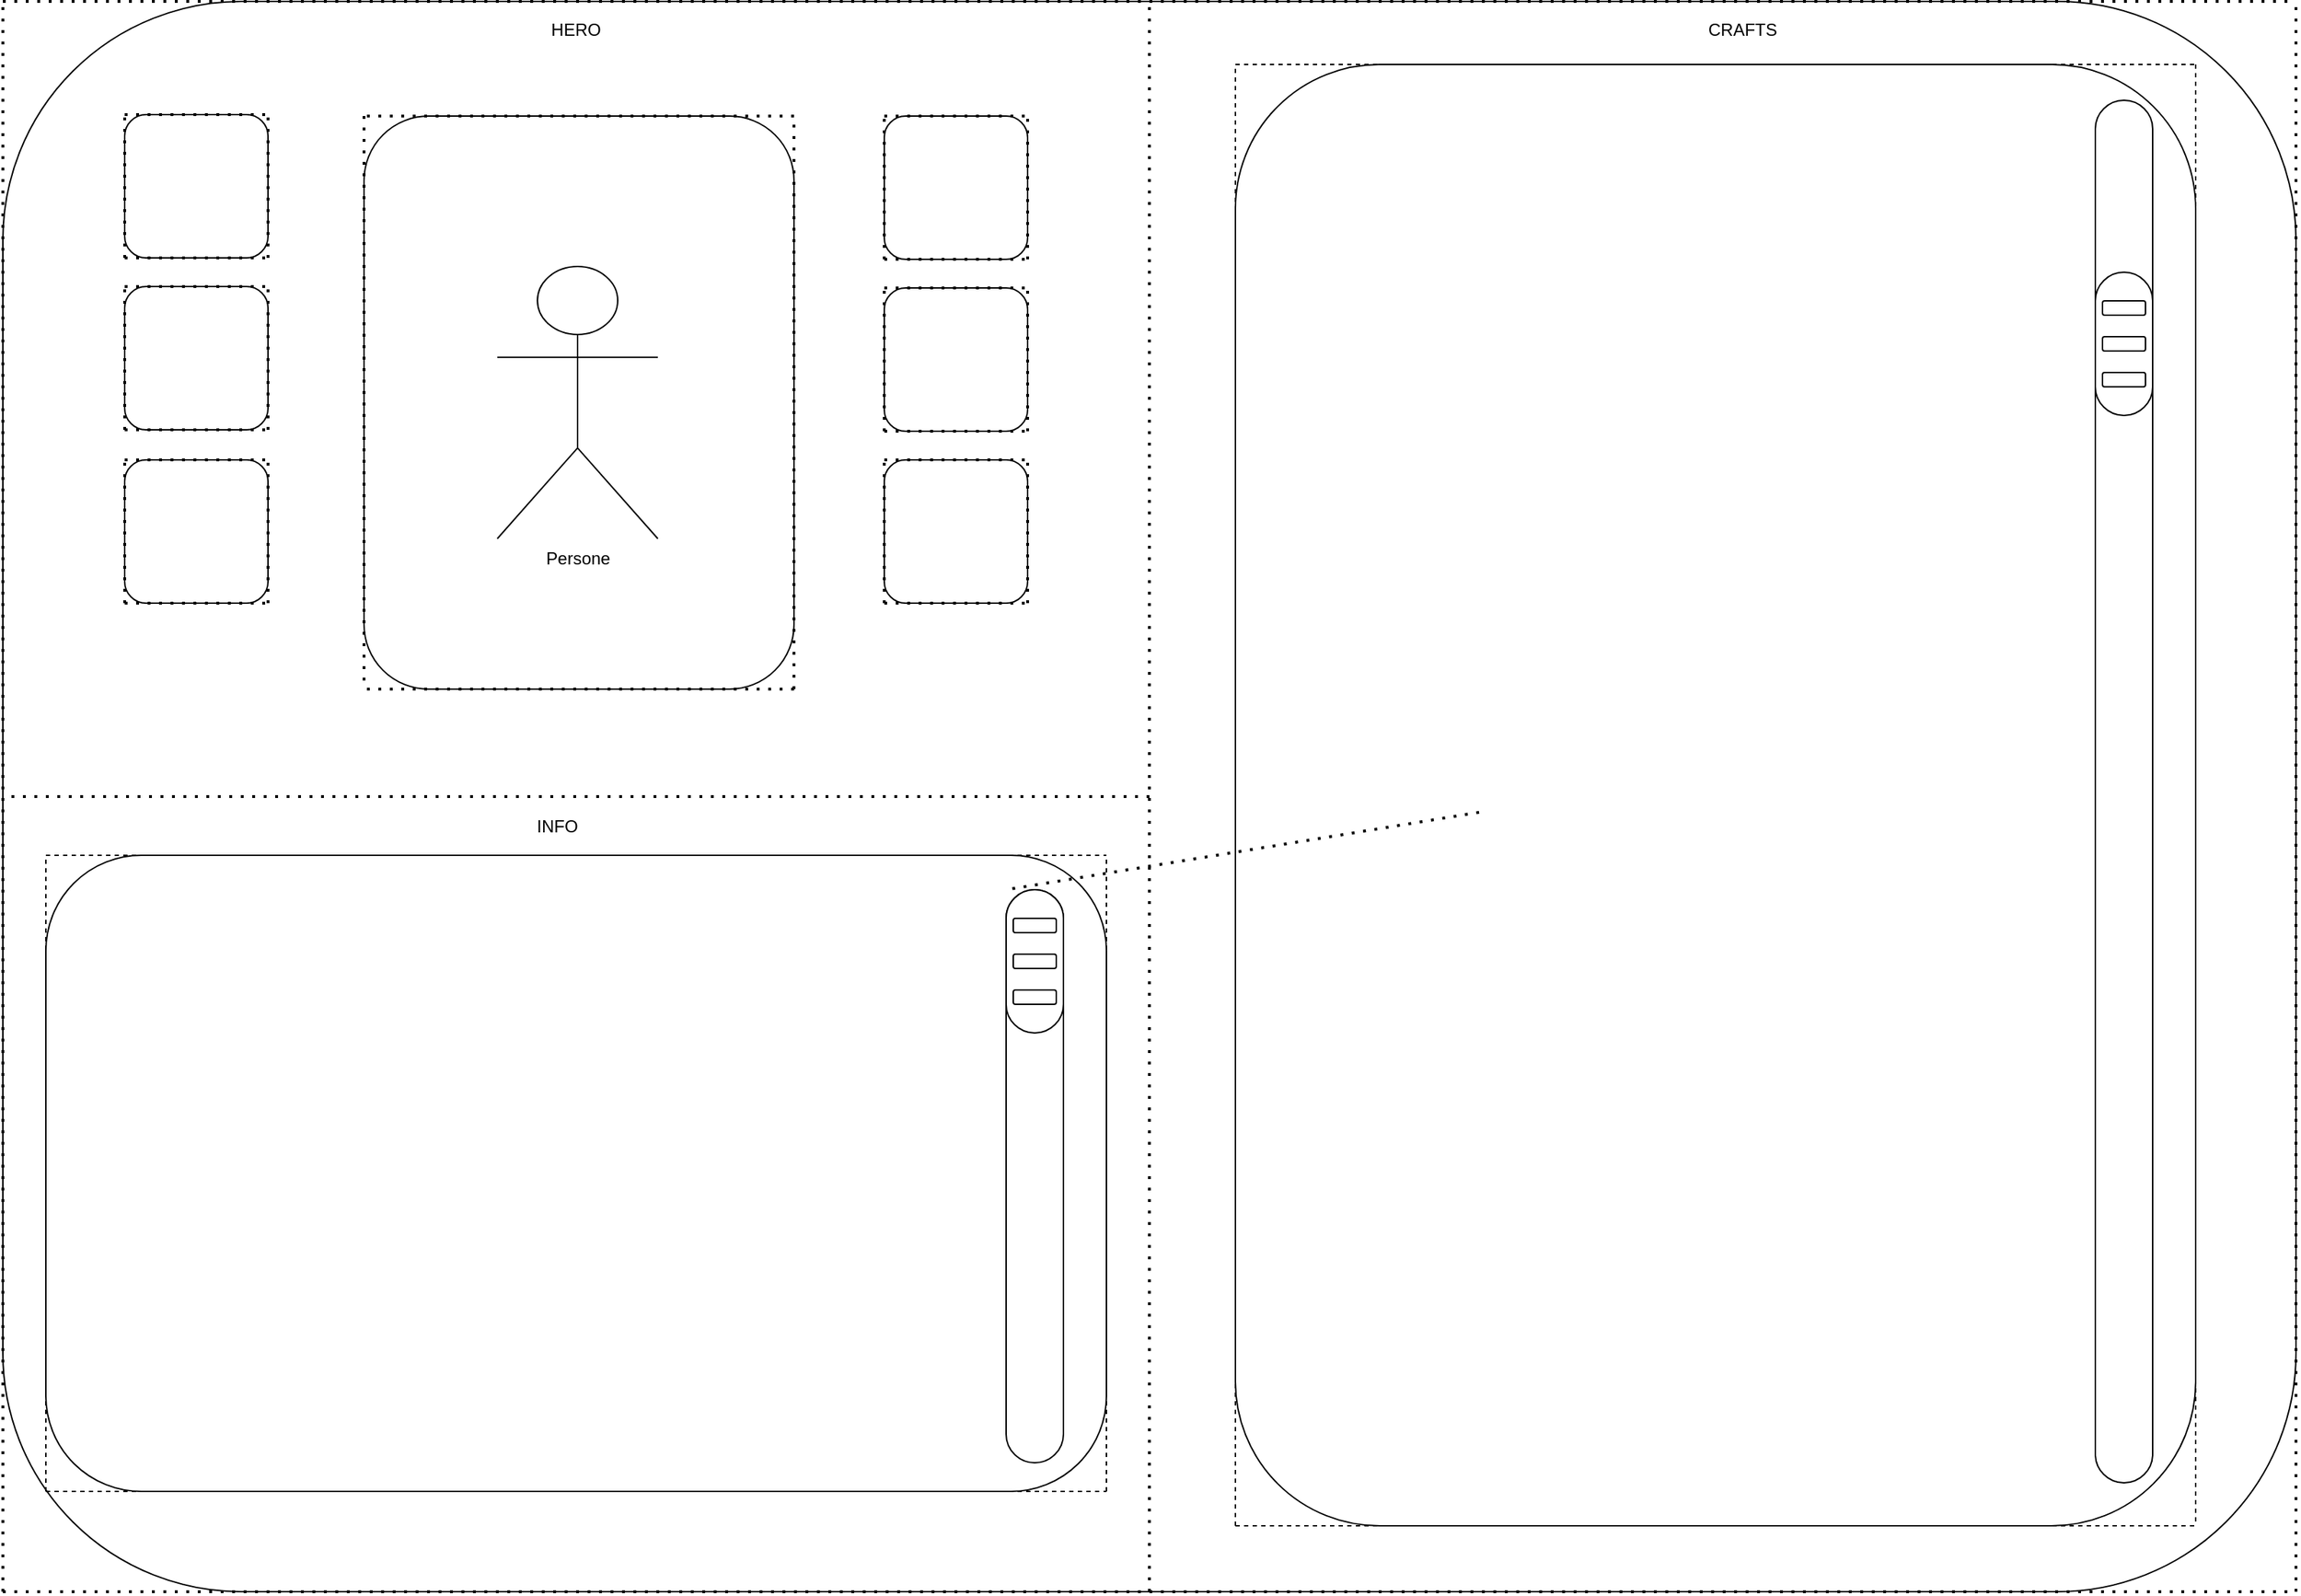 <mxfile version="14.9.2" type="device"><diagram id="C5RBs43oDa-KdzZeNtuy" name="Page-1"><mxGraphModel dx="2170" dy="1877" grid="1" gridSize="10" guides="1" tooltips="1" connect="1" arrows="1" fold="1" page="1" pageScale="1" pageWidth="827" pageHeight="1169" math="0" shadow="0"><root><mxCell id="WIyWlLk6GJQsqaUBKTNV-0"/><mxCell id="WIyWlLk6GJQsqaUBKTNV-1" parent="WIyWlLk6GJQsqaUBKTNV-0"/><mxCell id="1b2RV-N5noB262CWPxJB-0" value="" style="rounded=1;whiteSpace=wrap;html=1;" parent="WIyWlLk6GJQsqaUBKTNV-1" vertex="1"><mxGeometry x="-800" y="-1160" width="1600" height="1110" as="geometry"/></mxCell><mxCell id="1b2RV-N5noB262CWPxJB-4" value="" style="endArrow=none;dashed=1;html=1;dashPattern=1 3;strokeWidth=2;entryX=0.5;entryY=0;entryDx=0;entryDy=0;exitX=0.5;exitY=1;exitDx=0;exitDy=0;" parent="WIyWlLk6GJQsqaUBKTNV-1" source="1b2RV-N5noB262CWPxJB-0" target="1b2RV-N5noB262CWPxJB-0" edge="1"><mxGeometry width="50" height="50" relative="1" as="geometry"><mxPoint x="90" y="-660" as="sourcePoint"/><mxPoint x="140" y="-710" as="targetPoint"/></mxGeometry></mxCell><mxCell id="1b2RV-N5noB262CWPxJB-9" value="" style="rounded=1;whiteSpace=wrap;html=1;" parent="WIyWlLk6GJQsqaUBKTNV-1" vertex="1"><mxGeometry x="-548" y="-1080" width="300" height="400" as="geometry"/></mxCell><mxCell id="1b2RV-N5noB262CWPxJB-10" value="" style="rounded=1;whiteSpace=wrap;html=1;" parent="WIyWlLk6GJQsqaUBKTNV-1" vertex="1"><mxGeometry x="-185" y="-1080" width="100" height="100" as="geometry"/></mxCell><mxCell id="1b2RV-N5noB262CWPxJB-17" value="" style="rounded=1;whiteSpace=wrap;html=1;" parent="WIyWlLk6GJQsqaUBKTNV-1" vertex="1"><mxGeometry x="60" y="-1116" width="670" height="1020" as="geometry"/></mxCell><mxCell id="1b2RV-N5noB262CWPxJB-18" value="" style="endArrow=none;dashed=1;html=1;dashPattern=1 3;strokeWidth=2;entryX=0;entryY=0.5;entryDx=0;entryDy=0;" parent="WIyWlLk6GJQsqaUBKTNV-1" target="1b2RV-N5noB262CWPxJB-0" edge="1"><mxGeometry width="50" height="50" relative="1" as="geometry"><mxPoint y="-605" as="sourcePoint"/><mxPoint x="140" y="-710" as="targetPoint"/></mxGeometry></mxCell><mxCell id="1b2RV-N5noB262CWPxJB-21" value="" style="rounded=1;whiteSpace=wrap;html=1;arcSize=50;" parent="WIyWlLk6GJQsqaUBKTNV-1" vertex="1"><mxGeometry x="660" y="-1091" width="40" height="965" as="geometry"/></mxCell><mxCell id="1b2RV-N5noB262CWPxJB-30" value="" style="endArrow=none;dashed=1;html=1;exitX=1;exitY=0;exitDx=0;exitDy=0;entryX=1;entryY=1;entryDx=0;entryDy=0;" parent="WIyWlLk6GJQsqaUBKTNV-1" source="1b2RV-N5noB262CWPxJB-17" target="1b2RV-N5noB262CWPxJB-17" edge="1"><mxGeometry width="50" height="50" relative="1" as="geometry"><mxPoint x="70" y="-706" as="sourcePoint"/><mxPoint x="730" y="-716" as="targetPoint"/></mxGeometry></mxCell><mxCell id="1b2RV-N5noB262CWPxJB-31" value="" style="endArrow=none;dashed=1;html=1;exitX=0;exitY=0;exitDx=0;exitDy=0;entryX=1;entryY=0;entryDx=0;entryDy=0;" parent="WIyWlLk6GJQsqaUBKTNV-1" source="1b2RV-N5noB262CWPxJB-17" target="1b2RV-N5noB262CWPxJB-17" edge="1"><mxGeometry width="50" height="50" relative="1" as="geometry"><mxPoint x="740" y="-1106" as="sourcePoint"/><mxPoint x="740" y="-706" as="targetPoint"/></mxGeometry></mxCell><mxCell id="1b2RV-N5noB262CWPxJB-32" value="" style="endArrow=none;dashed=1;html=1;exitX=0;exitY=1;exitDx=0;exitDy=0;entryX=0;entryY=0;entryDx=0;entryDy=0;" parent="WIyWlLk6GJQsqaUBKTNV-1" source="1b2RV-N5noB262CWPxJB-17" target="1b2RV-N5noB262CWPxJB-17" edge="1"><mxGeometry width="50" height="50" relative="1" as="geometry"><mxPoint x="70" y="-1106" as="sourcePoint"/><mxPoint x="740" y="-1106" as="targetPoint"/></mxGeometry></mxCell><mxCell id="1b2RV-N5noB262CWPxJB-43" value="" style="rounded=1;whiteSpace=wrap;html=1;arcSize=50;" parent="WIyWlLk6GJQsqaUBKTNV-1" vertex="1"><mxGeometry x="660" y="-971" width="40" height="100" as="geometry"/></mxCell><mxCell id="1b2RV-N5noB262CWPxJB-44" value="" style="rounded=1;whiteSpace=wrap;html=1;" parent="WIyWlLk6GJQsqaUBKTNV-1" vertex="1"><mxGeometry x="665" y="-951" width="30" height="10" as="geometry"/></mxCell><mxCell id="1b2RV-N5noB262CWPxJB-45" value="" style="rounded=1;whiteSpace=wrap;html=1;" parent="WIyWlLk6GJQsqaUBKTNV-1" vertex="1"><mxGeometry x="665" y="-926" width="30" height="10" as="geometry"/></mxCell><mxCell id="1b2RV-N5noB262CWPxJB-46" value="" style="rounded=1;whiteSpace=wrap;html=1;" parent="WIyWlLk6GJQsqaUBKTNV-1" vertex="1"><mxGeometry x="665" y="-901" width="30" height="10" as="geometry"/></mxCell><mxCell id="1b2RV-N5noB262CWPxJB-47" value="HERO" style="text;html=1;strokeColor=none;fillColor=none;align=center;verticalAlign=middle;whiteSpace=wrap;rounded=0;" parent="WIyWlLk6GJQsqaUBKTNV-1" vertex="1"><mxGeometry x="-420" y="-1150" width="40" height="20" as="geometry"/></mxCell><mxCell id="1b2RV-N5noB262CWPxJB-48" value="CRAFTS" style="text;html=1;strokeColor=none;fillColor=none;align=center;verticalAlign=middle;whiteSpace=wrap;rounded=0;" parent="WIyWlLk6GJQsqaUBKTNV-1" vertex="1"><mxGeometry x="386" y="-1150" width="56" height="20" as="geometry"/></mxCell><mxCell id="1b2RV-N5noB262CWPxJB-52" value="" style="rounded=1;whiteSpace=wrap;html=1;" parent="WIyWlLk6GJQsqaUBKTNV-1" vertex="1"><mxGeometry x="-770" y="-564" width="740" height="444" as="geometry"/></mxCell><mxCell id="1b2RV-N5noB262CWPxJB-78" value="" style="rounded=1;whiteSpace=wrap;html=1;arcSize=50;" parent="WIyWlLk6GJQsqaUBKTNV-1" vertex="1"><mxGeometry x="-100" y="-540" width="40" height="400" as="geometry"/></mxCell><mxCell id="1b2RV-N5noB262CWPxJB-79" value="" style="rounded=1;whiteSpace=wrap;html=1;arcSize=50;" parent="WIyWlLk6GJQsqaUBKTNV-1" vertex="1"><mxGeometry x="-100" y="-540" width="40" height="100" as="geometry"/></mxCell><mxCell id="1b2RV-N5noB262CWPxJB-80" value="" style="rounded=1;whiteSpace=wrap;html=1;" parent="WIyWlLk6GJQsqaUBKTNV-1" vertex="1"><mxGeometry x="-95" y="-520" width="30" height="10" as="geometry"/></mxCell><mxCell id="1b2RV-N5noB262CWPxJB-81" value="" style="rounded=1;whiteSpace=wrap;html=1;" parent="WIyWlLk6GJQsqaUBKTNV-1" vertex="1"><mxGeometry x="-95" y="-495" width="30" height="10" as="geometry"/></mxCell><mxCell id="1b2RV-N5noB262CWPxJB-82" value="" style="rounded=1;whiteSpace=wrap;html=1;" parent="WIyWlLk6GJQsqaUBKTNV-1" vertex="1"><mxGeometry x="-95" y="-470" width="30" height="10" as="geometry"/></mxCell><mxCell id="1b2RV-N5noB262CWPxJB-151" value="" style="endArrow=none;dashed=1;html=1;exitX=0;exitY=0;exitDx=0;exitDy=0;entryX=1;entryY=0;entryDx=0;entryDy=0;" parent="WIyWlLk6GJQsqaUBKTNV-1" source="1b2RV-N5noB262CWPxJB-52" target="1b2RV-N5noB262CWPxJB-52" edge="1"><mxGeometry width="50" height="50" relative="1" as="geometry"><mxPoint x="60" y="-680" as="sourcePoint"/><mxPoint x="730" y="-680" as="targetPoint"/></mxGeometry></mxCell><mxCell id="1b2RV-N5noB262CWPxJB-152" value="" style="endArrow=none;dashed=1;html=1;exitX=0;exitY=1;exitDx=0;exitDy=0;entryX=1;entryY=1;entryDx=0;entryDy=0;" parent="WIyWlLk6GJQsqaUBKTNV-1" source="1b2RV-N5noB262CWPxJB-52" target="1b2RV-N5noB262CWPxJB-52" edge="1"><mxGeometry width="50" height="50" relative="1" as="geometry"><mxPoint x="-760" y="-554" as="sourcePoint"/><mxPoint x="-20" y="-554" as="targetPoint"/></mxGeometry></mxCell><mxCell id="1b2RV-N5noB262CWPxJB-153" value="" style="endArrow=none;dashed=1;html=1;exitX=1;exitY=1;exitDx=0;exitDy=0;entryX=1;entryY=0;entryDx=0;entryDy=0;" parent="WIyWlLk6GJQsqaUBKTNV-1" source="1b2RV-N5noB262CWPxJB-52" target="1b2RV-N5noB262CWPxJB-52" edge="1"><mxGeometry width="50" height="50" relative="1" as="geometry"><mxPoint x="-760" y="-110" as="sourcePoint"/><mxPoint x="-20" y="-110" as="targetPoint"/></mxGeometry></mxCell><mxCell id="1b2RV-N5noB262CWPxJB-154" value="" style="endArrow=none;dashed=1;html=1;exitX=0;exitY=1;exitDx=0;exitDy=0;entryX=0;entryY=0;entryDx=0;entryDy=0;" parent="WIyWlLk6GJQsqaUBKTNV-1" source="1b2RV-N5noB262CWPxJB-52" target="1b2RV-N5noB262CWPxJB-52" edge="1"><mxGeometry width="50" height="50" relative="1" as="geometry"><mxPoint x="-20" y="-110" as="sourcePoint"/><mxPoint x="-20" y="-554" as="targetPoint"/></mxGeometry></mxCell><mxCell id="1b2RV-N5noB262CWPxJB-155" value="INFO" style="text;html=1;strokeColor=none;fillColor=none;align=center;verticalAlign=middle;whiteSpace=wrap;rounded=0;" parent="WIyWlLk6GJQsqaUBKTNV-1" vertex="1"><mxGeometry x="-433" y="-594" width="40" height="20" as="geometry"/></mxCell><mxCell id="1b2RV-N5noB262CWPxJB-185" value="Persone" style="shape=umlActor;verticalLabelPosition=bottom;verticalAlign=top;html=1;outlineConnect=0;" parent="WIyWlLk6GJQsqaUBKTNV-1" vertex="1"><mxGeometry x="-455" y="-975" width="112" height="190" as="geometry"/></mxCell><mxCell id="1b2RV-N5noB262CWPxJB-29" value="" style="endArrow=none;dashed=1;html=1;exitX=0;exitY=1;exitDx=0;exitDy=0;entryX=1;entryY=1;entryDx=0;entryDy=0;" parent="WIyWlLk6GJQsqaUBKTNV-1" source="1b2RV-N5noB262CWPxJB-17" target="1b2RV-N5noB262CWPxJB-17" edge="1"><mxGeometry width="50" height="50" relative="1" as="geometry"><mxPoint x="100" y="-686" as="sourcePoint"/><mxPoint x="730" y="-716" as="targetPoint"/></mxGeometry></mxCell><mxCell id="jYj_Iji2wFKLiPD9s6hy-0" value="" style="endArrow=none;dashed=1;html=1;dashPattern=1 3;strokeWidth=2;entryX=0;entryY=0;entryDx=0;entryDy=0;exitX=0;exitY=1;exitDx=0;exitDy=0;" parent="WIyWlLk6GJQsqaUBKTNV-1" source="1b2RV-N5noB262CWPxJB-0" target="1b2RV-N5noB262CWPxJB-0" edge="1"><mxGeometry width="50" height="50" relative="1" as="geometry"><mxPoint x="10" y="-40" as="sourcePoint"/><mxPoint x="10" y="-1150" as="targetPoint"/></mxGeometry></mxCell><mxCell id="jYj_Iji2wFKLiPD9s6hy-1" value="" style="endArrow=none;dashed=1;html=1;dashPattern=1 3;strokeWidth=2;entryX=1;entryY=0;entryDx=0;entryDy=0;exitX=1;exitY=1;exitDx=0;exitDy=0;" parent="WIyWlLk6GJQsqaUBKTNV-1" source="1b2RV-N5noB262CWPxJB-0" target="1b2RV-N5noB262CWPxJB-0" edge="1"><mxGeometry width="50" height="50" relative="1" as="geometry"><mxPoint x="-790" y="-40" as="sourcePoint"/><mxPoint x="-790.0" y="-1150" as="targetPoint"/></mxGeometry></mxCell><mxCell id="jYj_Iji2wFKLiPD9s6hy-2" value="" style="endArrow=none;dashed=1;html=1;dashPattern=1 3;strokeWidth=2;entryX=1;entryY=1;entryDx=0;entryDy=0;exitX=0;exitY=1;exitDx=0;exitDy=0;" parent="WIyWlLk6GJQsqaUBKTNV-1" source="1b2RV-N5noB262CWPxJB-0" target="1b2RV-N5noB262CWPxJB-0" edge="1"><mxGeometry width="50" height="50" relative="1" as="geometry"><mxPoint x="810" y="-40" as="sourcePoint"/><mxPoint x="810" y="-1150" as="targetPoint"/></mxGeometry></mxCell><mxCell id="jYj_Iji2wFKLiPD9s6hy-3" value="" style="endArrow=none;dashed=1;html=1;dashPattern=1 3;strokeWidth=2;entryX=1;entryY=0;entryDx=0;entryDy=0;exitX=0;exitY=0;exitDx=0;exitDy=0;" parent="WIyWlLk6GJQsqaUBKTNV-1" source="1b2RV-N5noB262CWPxJB-0" target="1b2RV-N5noB262CWPxJB-0" edge="1"><mxGeometry width="50" height="50" relative="1" as="geometry"><mxPoint x="-790" y="-40" as="sourcePoint"/><mxPoint x="810" y="-40" as="targetPoint"/></mxGeometry></mxCell><mxCell id="VpBdb5Ic1M90DMXsFI3N-0" value="" style="endArrow=none;dashed=1;html=1;dashPattern=1 3;strokeWidth=2;entryX=0;entryY=1;entryDx=0;entryDy=0;exitX=1;exitY=1;exitDx=0;exitDy=0;" parent="WIyWlLk6GJQsqaUBKTNV-1" source="1b2RV-N5noB262CWPxJB-9" target="1b2RV-N5noB262CWPxJB-9" edge="1"><mxGeometry width="50" height="50" relative="1" as="geometry"><mxPoint x="10" y="-595" as="sourcePoint"/><mxPoint x="-790" y="-595" as="targetPoint"/></mxGeometry></mxCell><mxCell id="VpBdb5Ic1M90DMXsFI3N-1" value="" style="endArrow=none;dashed=1;html=1;dashPattern=1 3;strokeWidth=2;entryX=1;entryY=0;entryDx=0;entryDy=0;exitX=1;exitY=1;exitDx=0;exitDy=0;" parent="WIyWlLk6GJQsqaUBKTNV-1" source="1b2RV-N5noB262CWPxJB-9" target="1b2RV-N5noB262CWPxJB-9" edge="1"><mxGeometry width="50" height="50" relative="1" as="geometry"><mxPoint x="-250" y="-670" as="sourcePoint"/><mxPoint x="-538" y="-670" as="targetPoint"/></mxGeometry></mxCell><mxCell id="VpBdb5Ic1M90DMXsFI3N-2" value="" style="endArrow=none;dashed=1;html=1;dashPattern=1 3;strokeWidth=2;entryX=0;entryY=0;entryDx=0;entryDy=0;exitX=1;exitY=0;exitDx=0;exitDy=0;" parent="WIyWlLk6GJQsqaUBKTNV-1" source="1b2RV-N5noB262CWPxJB-9" target="1b2RV-N5noB262CWPxJB-9" edge="1"><mxGeometry width="50" height="50" relative="1" as="geometry"><mxPoint x="-238" y="-670" as="sourcePoint"/><mxPoint x="-238" y="-1070" as="targetPoint"/></mxGeometry></mxCell><mxCell id="VpBdb5Ic1M90DMXsFI3N-3" value="" style="endArrow=none;dashed=1;html=1;dashPattern=1 3;strokeWidth=2;entryX=0;entryY=1;entryDx=0;entryDy=0;exitX=0;exitY=0;exitDx=0;exitDy=0;" parent="WIyWlLk6GJQsqaUBKTNV-1" source="1b2RV-N5noB262CWPxJB-9" target="1b2RV-N5noB262CWPxJB-9" edge="1"><mxGeometry width="50" height="50" relative="1" as="geometry"><mxPoint x="-760" y="-710" as="sourcePoint"/><mxPoint x="-538" y="-1070" as="targetPoint"/></mxGeometry></mxCell><mxCell id="VpBdb5Ic1M90DMXsFI3N-5" value="" style="endArrow=none;dashed=1;html=1;dashPattern=1 3;strokeWidth=2;entryX=0;entryY=0;entryDx=0;entryDy=0;exitX=0;exitY=1;exitDx=0;exitDy=0;" parent="WIyWlLk6GJQsqaUBKTNV-1" source="1b2RV-N5noB262CWPxJB-10" target="1b2RV-N5noB262CWPxJB-10" edge="1"><mxGeometry width="50" height="50" relative="1" as="geometry"><mxPoint x="-200" y="40" as="sourcePoint"/><mxPoint x="-200" y="-1070" as="targetPoint"/></mxGeometry></mxCell><mxCell id="VpBdb5Ic1M90DMXsFI3N-6" value="" style="endArrow=none;dashed=1;html=1;dashPattern=1 3;strokeWidth=2;entryX=1;entryY=0;entryDx=0;entryDy=0;exitX=0;exitY=0;exitDx=0;exitDy=0;" parent="WIyWlLk6GJQsqaUBKTNV-1" source="1b2RV-N5noB262CWPxJB-10" target="1b2RV-N5noB262CWPxJB-10" edge="1"><mxGeometry width="50" height="50" relative="1" as="geometry"><mxPoint x="-175" y="-970" as="sourcePoint"/><mxPoint x="-175" y="-1070" as="targetPoint"/></mxGeometry></mxCell><mxCell id="VpBdb5Ic1M90DMXsFI3N-7" value="" style="endArrow=none;dashed=1;html=1;dashPattern=1 3;strokeWidth=2;entryX=1;entryY=1;entryDx=0;entryDy=0;exitX=0;exitY=1;exitDx=0;exitDy=0;" parent="WIyWlLk6GJQsqaUBKTNV-1" source="1b2RV-N5noB262CWPxJB-10" target="1b2RV-N5noB262CWPxJB-10" edge="1"><mxGeometry width="50" height="50" relative="1" as="geometry"><mxPoint x="-175" y="-1070" as="sourcePoint"/><mxPoint x="-75" y="-1070" as="targetPoint"/></mxGeometry></mxCell><mxCell id="VpBdb5Ic1M90DMXsFI3N-8" value="" style="endArrow=none;dashed=1;html=1;dashPattern=1 3;strokeWidth=2;entryX=1;entryY=0;entryDx=0;entryDy=0;exitX=1;exitY=1;exitDx=0;exitDy=0;" parent="WIyWlLk6GJQsqaUBKTNV-1" source="1b2RV-N5noB262CWPxJB-10" target="1b2RV-N5noB262CWPxJB-10" edge="1"><mxGeometry width="50" height="50" relative="1" as="geometry"><mxPoint x="-175" y="-970" as="sourcePoint"/><mxPoint x="-75" y="-970" as="targetPoint"/></mxGeometry></mxCell><mxCell id="VpBdb5Ic1M90DMXsFI3N-9" value="" style="endArrow=none;dashed=1;html=1;dashPattern=1 3;strokeWidth=2;entryX=0;entryY=0;entryDx=0;entryDy=0;exitX=0;exitY=1;exitDx=0;exitDy=0;" parent="WIyWlLk6GJQsqaUBKTNV-1" source="1b2RV-N5noB262CWPxJB-10" target="1b2RV-N5noB262CWPxJB-10" edge="1"><mxGeometry width="50" height="50" relative="1" as="geometry"><mxPoint x="-75" y="-970" as="sourcePoint"/><mxPoint x="-75" y="-1070" as="targetPoint"/></mxGeometry></mxCell><mxCell id="VpBdb5Ic1M90DMXsFI3N-11" value="" style="rounded=1;whiteSpace=wrap;html=1;" parent="WIyWlLk6GJQsqaUBKTNV-1" vertex="1"><mxGeometry x="-185" y="-960" width="100" height="100" as="geometry"/></mxCell><mxCell id="VpBdb5Ic1M90DMXsFI3N-12" value="" style="endArrow=none;dashed=1;html=1;dashPattern=1 3;strokeWidth=2;entryX=0;entryY=0;entryDx=0;entryDy=0;exitX=0;exitY=1;exitDx=0;exitDy=0;" parent="WIyWlLk6GJQsqaUBKTNV-1" source="VpBdb5Ic1M90DMXsFI3N-11" target="VpBdb5Ic1M90DMXsFI3N-11" edge="1"><mxGeometry width="50" height="50" relative="1" as="geometry"><mxPoint x="-200" y="159.66" as="sourcePoint"/><mxPoint x="-200" y="-950.34" as="targetPoint"/></mxGeometry></mxCell><mxCell id="VpBdb5Ic1M90DMXsFI3N-13" value="" style="endArrow=none;dashed=1;html=1;dashPattern=1 3;strokeWidth=2;entryX=1;entryY=0;entryDx=0;entryDy=0;exitX=0;exitY=0;exitDx=0;exitDy=0;" parent="WIyWlLk6GJQsqaUBKTNV-1" source="VpBdb5Ic1M90DMXsFI3N-11" target="VpBdb5Ic1M90DMXsFI3N-11" edge="1"><mxGeometry width="50" height="50" relative="1" as="geometry"><mxPoint x="-175" y="-850.34" as="sourcePoint"/><mxPoint x="-175" y="-950.34" as="targetPoint"/></mxGeometry></mxCell><mxCell id="VpBdb5Ic1M90DMXsFI3N-14" value="" style="endArrow=none;dashed=1;html=1;dashPattern=1 3;strokeWidth=2;entryX=1;entryY=1;entryDx=0;entryDy=0;exitX=0;exitY=1;exitDx=0;exitDy=0;" parent="WIyWlLk6GJQsqaUBKTNV-1" source="VpBdb5Ic1M90DMXsFI3N-11" target="VpBdb5Ic1M90DMXsFI3N-11" edge="1"><mxGeometry width="50" height="50" relative="1" as="geometry"><mxPoint x="-175" y="-950.34" as="sourcePoint"/><mxPoint x="-75" y="-950.34" as="targetPoint"/></mxGeometry></mxCell><mxCell id="VpBdb5Ic1M90DMXsFI3N-15" value="" style="endArrow=none;dashed=1;html=1;dashPattern=1 3;strokeWidth=2;entryX=1;entryY=0;entryDx=0;entryDy=0;exitX=1;exitY=1;exitDx=0;exitDy=0;" parent="WIyWlLk6GJQsqaUBKTNV-1" source="VpBdb5Ic1M90DMXsFI3N-11" target="VpBdb5Ic1M90DMXsFI3N-11" edge="1"><mxGeometry width="50" height="50" relative="1" as="geometry"><mxPoint x="-175" y="-850.34" as="sourcePoint"/><mxPoint x="-75" y="-850.34" as="targetPoint"/></mxGeometry></mxCell><mxCell id="VpBdb5Ic1M90DMXsFI3N-16" value="" style="endArrow=none;dashed=1;html=1;dashPattern=1 3;strokeWidth=2;entryX=0;entryY=0;entryDx=0;entryDy=0;exitX=0;exitY=1;exitDx=0;exitDy=0;" parent="WIyWlLk6GJQsqaUBKTNV-1" source="VpBdb5Ic1M90DMXsFI3N-11" target="VpBdb5Ic1M90DMXsFI3N-11" edge="1"><mxGeometry width="50" height="50" relative="1" as="geometry"><mxPoint x="-75" y="-850.34" as="sourcePoint"/><mxPoint x="-75" y="-950.34" as="targetPoint"/></mxGeometry></mxCell><mxCell id="VpBdb5Ic1M90DMXsFI3N-17" value="" style="rounded=1;whiteSpace=wrap;html=1;" parent="WIyWlLk6GJQsqaUBKTNV-1" vertex="1"><mxGeometry x="-185" y="-840" width="100" height="100" as="geometry"/></mxCell><mxCell id="VpBdb5Ic1M90DMXsFI3N-18" value="" style="endArrow=none;dashed=1;html=1;dashPattern=1 3;strokeWidth=2;entryX=0;entryY=0;entryDx=0;entryDy=0;exitX=0;exitY=1;exitDx=0;exitDy=0;" parent="WIyWlLk6GJQsqaUBKTNV-1" source="VpBdb5Ic1M90DMXsFI3N-17" target="VpBdb5Ic1M90DMXsFI3N-17" edge="1"><mxGeometry width="50" height="50" relative="1" as="geometry"><mxPoint x="-115" y="40" as="sourcePoint"/><mxPoint x="-115" y="-1070" as="targetPoint"/></mxGeometry></mxCell><mxCell id="VpBdb5Ic1M90DMXsFI3N-19" value="" style="endArrow=none;dashed=1;html=1;dashPattern=1 3;strokeWidth=2;entryX=1;entryY=0;entryDx=0;entryDy=0;exitX=0;exitY=0;exitDx=0;exitDy=0;" parent="WIyWlLk6GJQsqaUBKTNV-1" source="VpBdb5Ic1M90DMXsFI3N-17" target="VpBdb5Ic1M90DMXsFI3N-17" edge="1"><mxGeometry width="50" height="50" relative="1" as="geometry"><mxPoint x="-90" y="-970" as="sourcePoint"/><mxPoint x="-90" y="-1070" as="targetPoint"/></mxGeometry></mxCell><mxCell id="VpBdb5Ic1M90DMXsFI3N-20" value="" style="endArrow=none;dashed=1;html=1;dashPattern=1 3;strokeWidth=2;entryX=1;entryY=1;entryDx=0;entryDy=0;exitX=0;exitY=1;exitDx=0;exitDy=0;" parent="WIyWlLk6GJQsqaUBKTNV-1" source="VpBdb5Ic1M90DMXsFI3N-17" target="VpBdb5Ic1M90DMXsFI3N-17" edge="1"><mxGeometry width="50" height="50" relative="1" as="geometry"><mxPoint x="-90" y="-1070" as="sourcePoint"/><mxPoint x="10" y="-1070" as="targetPoint"/></mxGeometry></mxCell><mxCell id="VpBdb5Ic1M90DMXsFI3N-21" value="" style="endArrow=none;dashed=1;html=1;dashPattern=1 3;strokeWidth=2;entryX=1;entryY=0;entryDx=0;entryDy=0;exitX=1;exitY=1;exitDx=0;exitDy=0;" parent="WIyWlLk6GJQsqaUBKTNV-1" source="VpBdb5Ic1M90DMXsFI3N-17" target="VpBdb5Ic1M90DMXsFI3N-17" edge="1"><mxGeometry width="50" height="50" relative="1" as="geometry"><mxPoint x="-90" y="-970" as="sourcePoint"/><mxPoint x="10" y="-970" as="targetPoint"/></mxGeometry></mxCell><mxCell id="VpBdb5Ic1M90DMXsFI3N-22" value="" style="endArrow=none;dashed=1;html=1;dashPattern=1 3;strokeWidth=2;entryX=0;entryY=0;entryDx=0;entryDy=0;exitX=0;exitY=1;exitDx=0;exitDy=0;" parent="WIyWlLk6GJQsqaUBKTNV-1" source="VpBdb5Ic1M90DMXsFI3N-17" target="VpBdb5Ic1M90DMXsFI3N-17" edge="1"><mxGeometry width="50" height="50" relative="1" as="geometry"><mxPoint x="10" y="-970" as="sourcePoint"/><mxPoint x="10" y="-1070" as="targetPoint"/></mxGeometry></mxCell><mxCell id="To6sTpjlzIAwLX_k8sTf-0" value="" style="rounded=1;whiteSpace=wrap;html=1;" parent="WIyWlLk6GJQsqaUBKTNV-1" vertex="1"><mxGeometry x="-715" y="-1081" width="100" height="100" as="geometry"/></mxCell><mxCell id="To6sTpjlzIAwLX_k8sTf-1" value="" style="endArrow=none;dashed=1;html=1;dashPattern=1 3;strokeWidth=2;entryX=0;entryY=0;entryDx=0;entryDy=0;exitX=0;exitY=1;exitDx=0;exitDy=0;" parent="WIyWlLk6GJQsqaUBKTNV-1" source="To6sTpjlzIAwLX_k8sTf-0" target="To6sTpjlzIAwLX_k8sTf-0" edge="1"><mxGeometry width="50" height="50" relative="1" as="geometry"><mxPoint x="-730" y="39" as="sourcePoint"/><mxPoint x="-730" y="-1071" as="targetPoint"/></mxGeometry></mxCell><mxCell id="To6sTpjlzIAwLX_k8sTf-2" value="" style="endArrow=none;dashed=1;html=1;dashPattern=1 3;strokeWidth=2;entryX=1;entryY=0;entryDx=0;entryDy=0;exitX=0;exitY=0;exitDx=0;exitDy=0;" parent="WIyWlLk6GJQsqaUBKTNV-1" source="To6sTpjlzIAwLX_k8sTf-0" target="To6sTpjlzIAwLX_k8sTf-0" edge="1"><mxGeometry width="50" height="50" relative="1" as="geometry"><mxPoint x="-705" y="-971" as="sourcePoint"/><mxPoint x="-705" y="-1071" as="targetPoint"/></mxGeometry></mxCell><mxCell id="To6sTpjlzIAwLX_k8sTf-3" value="" style="endArrow=none;dashed=1;html=1;dashPattern=1 3;strokeWidth=2;entryX=1;entryY=1;entryDx=0;entryDy=0;exitX=0;exitY=1;exitDx=0;exitDy=0;" parent="WIyWlLk6GJQsqaUBKTNV-1" source="To6sTpjlzIAwLX_k8sTf-0" target="To6sTpjlzIAwLX_k8sTf-0" edge="1"><mxGeometry width="50" height="50" relative="1" as="geometry"><mxPoint x="-705" y="-1071" as="sourcePoint"/><mxPoint x="-605" y="-1071" as="targetPoint"/></mxGeometry></mxCell><mxCell id="To6sTpjlzIAwLX_k8sTf-4" value="" style="endArrow=none;dashed=1;html=1;dashPattern=1 3;strokeWidth=2;entryX=1;entryY=0;entryDx=0;entryDy=0;exitX=1;exitY=1;exitDx=0;exitDy=0;" parent="WIyWlLk6GJQsqaUBKTNV-1" source="To6sTpjlzIAwLX_k8sTf-0" target="To6sTpjlzIAwLX_k8sTf-0" edge="1"><mxGeometry width="50" height="50" relative="1" as="geometry"><mxPoint x="-705" y="-971" as="sourcePoint"/><mxPoint x="-605" y="-971" as="targetPoint"/></mxGeometry></mxCell><mxCell id="To6sTpjlzIAwLX_k8sTf-5" value="" style="endArrow=none;dashed=1;html=1;dashPattern=1 3;strokeWidth=2;entryX=0;entryY=0;entryDx=0;entryDy=0;exitX=0;exitY=1;exitDx=0;exitDy=0;" parent="WIyWlLk6GJQsqaUBKTNV-1" source="To6sTpjlzIAwLX_k8sTf-0" target="To6sTpjlzIAwLX_k8sTf-0" edge="1"><mxGeometry width="50" height="50" relative="1" as="geometry"><mxPoint x="-605" y="-971" as="sourcePoint"/><mxPoint x="-605" y="-1071" as="targetPoint"/></mxGeometry></mxCell><mxCell id="To6sTpjlzIAwLX_k8sTf-6" value="" style="rounded=1;whiteSpace=wrap;html=1;" parent="WIyWlLk6GJQsqaUBKTNV-1" vertex="1"><mxGeometry x="-715" y="-961" width="100" height="100" as="geometry"/></mxCell><mxCell id="To6sTpjlzIAwLX_k8sTf-7" value="" style="endArrow=none;dashed=1;html=1;dashPattern=1 3;strokeWidth=2;entryX=0;entryY=0;entryDx=0;entryDy=0;exitX=0;exitY=1;exitDx=0;exitDy=0;" parent="WIyWlLk6GJQsqaUBKTNV-1" source="To6sTpjlzIAwLX_k8sTf-6" target="To6sTpjlzIAwLX_k8sTf-6" edge="1"><mxGeometry width="50" height="50" relative="1" as="geometry"><mxPoint x="-730" y="159" as="sourcePoint"/><mxPoint x="-730" y="-951" as="targetPoint"/></mxGeometry></mxCell><mxCell id="To6sTpjlzIAwLX_k8sTf-8" value="" style="endArrow=none;dashed=1;html=1;dashPattern=1 3;strokeWidth=2;entryX=1;entryY=0;entryDx=0;entryDy=0;exitX=0;exitY=0;exitDx=0;exitDy=0;" parent="WIyWlLk6GJQsqaUBKTNV-1" source="To6sTpjlzIAwLX_k8sTf-6" target="To6sTpjlzIAwLX_k8sTf-6" edge="1"><mxGeometry width="50" height="50" relative="1" as="geometry"><mxPoint x="-705" y="-851" as="sourcePoint"/><mxPoint x="-705" y="-951" as="targetPoint"/></mxGeometry></mxCell><mxCell id="To6sTpjlzIAwLX_k8sTf-9" value="" style="endArrow=none;dashed=1;html=1;dashPattern=1 3;strokeWidth=2;entryX=1;entryY=1;entryDx=0;entryDy=0;exitX=0;exitY=1;exitDx=0;exitDy=0;" parent="WIyWlLk6GJQsqaUBKTNV-1" source="To6sTpjlzIAwLX_k8sTf-6" target="To6sTpjlzIAwLX_k8sTf-6" edge="1"><mxGeometry width="50" height="50" relative="1" as="geometry"><mxPoint x="-705" y="-951" as="sourcePoint"/><mxPoint x="-605" y="-951" as="targetPoint"/></mxGeometry></mxCell><mxCell id="To6sTpjlzIAwLX_k8sTf-10" value="" style="endArrow=none;dashed=1;html=1;dashPattern=1 3;strokeWidth=2;entryX=1;entryY=0;entryDx=0;entryDy=0;exitX=1;exitY=1;exitDx=0;exitDy=0;" parent="WIyWlLk6GJQsqaUBKTNV-1" source="To6sTpjlzIAwLX_k8sTf-6" target="To6sTpjlzIAwLX_k8sTf-6" edge="1"><mxGeometry width="50" height="50" relative="1" as="geometry"><mxPoint x="-705" y="-851" as="sourcePoint"/><mxPoint x="-605" y="-851" as="targetPoint"/></mxGeometry></mxCell><mxCell id="To6sTpjlzIAwLX_k8sTf-11" value="" style="endArrow=none;dashed=1;html=1;dashPattern=1 3;strokeWidth=2;entryX=0;entryY=0;entryDx=0;entryDy=0;exitX=0;exitY=1;exitDx=0;exitDy=0;" parent="WIyWlLk6GJQsqaUBKTNV-1" source="To6sTpjlzIAwLX_k8sTf-6" target="To6sTpjlzIAwLX_k8sTf-6" edge="1"><mxGeometry width="50" height="50" relative="1" as="geometry"><mxPoint x="-605" y="-851" as="sourcePoint"/><mxPoint x="-605" y="-951" as="targetPoint"/></mxGeometry></mxCell><mxCell id="To6sTpjlzIAwLX_k8sTf-12" value="" style="rounded=1;whiteSpace=wrap;html=1;" parent="WIyWlLk6GJQsqaUBKTNV-1" vertex="1"><mxGeometry x="-715" y="-840" width="100" height="100" as="geometry"/></mxCell><mxCell id="To6sTpjlzIAwLX_k8sTf-13" value="" style="endArrow=none;dashed=1;html=1;dashPattern=1 3;strokeWidth=2;entryX=0;entryY=0;entryDx=0;entryDy=0;exitX=0;exitY=1;exitDx=0;exitDy=0;" parent="WIyWlLk6GJQsqaUBKTNV-1" source="To6sTpjlzIAwLX_k8sTf-12" target="To6sTpjlzIAwLX_k8sTf-12" edge="1"><mxGeometry width="50" height="50" relative="1" as="geometry"><mxPoint x="-730" y="280" as="sourcePoint"/><mxPoint x="-730" y="-830" as="targetPoint"/></mxGeometry></mxCell><mxCell id="To6sTpjlzIAwLX_k8sTf-14" value="" style="endArrow=none;dashed=1;html=1;dashPattern=1 3;strokeWidth=2;entryX=1;entryY=0;entryDx=0;entryDy=0;exitX=0;exitY=0;exitDx=0;exitDy=0;" parent="WIyWlLk6GJQsqaUBKTNV-1" source="To6sTpjlzIAwLX_k8sTf-12" target="To6sTpjlzIAwLX_k8sTf-12" edge="1"><mxGeometry width="50" height="50" relative="1" as="geometry"><mxPoint x="-705" y="-730" as="sourcePoint"/><mxPoint x="-705" y="-830" as="targetPoint"/></mxGeometry></mxCell><mxCell id="To6sTpjlzIAwLX_k8sTf-15" value="" style="endArrow=none;dashed=1;html=1;dashPattern=1 3;strokeWidth=2;entryX=1;entryY=1;entryDx=0;entryDy=0;exitX=0;exitY=1;exitDx=0;exitDy=0;" parent="WIyWlLk6GJQsqaUBKTNV-1" source="To6sTpjlzIAwLX_k8sTf-12" target="To6sTpjlzIAwLX_k8sTf-12" edge="1"><mxGeometry width="50" height="50" relative="1" as="geometry"><mxPoint x="-705" y="-830" as="sourcePoint"/><mxPoint x="-605" y="-830" as="targetPoint"/></mxGeometry></mxCell><mxCell id="To6sTpjlzIAwLX_k8sTf-16" value="" style="endArrow=none;dashed=1;html=1;dashPattern=1 3;strokeWidth=2;entryX=1;entryY=0;entryDx=0;entryDy=0;exitX=1;exitY=1;exitDx=0;exitDy=0;" parent="WIyWlLk6GJQsqaUBKTNV-1" source="To6sTpjlzIAwLX_k8sTf-12" target="To6sTpjlzIAwLX_k8sTf-12" edge="1"><mxGeometry width="50" height="50" relative="1" as="geometry"><mxPoint x="-705" y="-730" as="sourcePoint"/><mxPoint x="-605" y="-730" as="targetPoint"/></mxGeometry></mxCell><mxCell id="To6sTpjlzIAwLX_k8sTf-17" value="" style="endArrow=none;dashed=1;html=1;dashPattern=1 3;strokeWidth=2;entryX=0;entryY=0;entryDx=0;entryDy=0;exitX=0;exitY=1;exitDx=0;exitDy=0;" parent="WIyWlLk6GJQsqaUBKTNV-1" source="To6sTpjlzIAwLX_k8sTf-12" target="To6sTpjlzIAwLX_k8sTf-12" edge="1"><mxGeometry width="50" height="50" relative="1" as="geometry"><mxPoint x="-605" y="-730" as="sourcePoint"/><mxPoint x="-605" y="-830" as="targetPoint"/></mxGeometry></mxCell><mxCell id="To6sTpjlzIAwLX_k8sTf-19" value="" style="endArrow=none;dashed=1;html=1;dashPattern=1 3;strokeWidth=2;entryX=0;entryY=0;entryDx=0;entryDy=0;" parent="WIyWlLk6GJQsqaUBKTNV-1" target="1b2RV-N5noB262CWPxJB-79" edge="1"><mxGeometry width="50" height="50" relative="1" as="geometry"><mxPoint x="230" y="-594" as="sourcePoint"/><mxPoint x="-570" y="-594" as="targetPoint"/></mxGeometry></mxCell></root></mxGraphModel></diagram></mxfile>